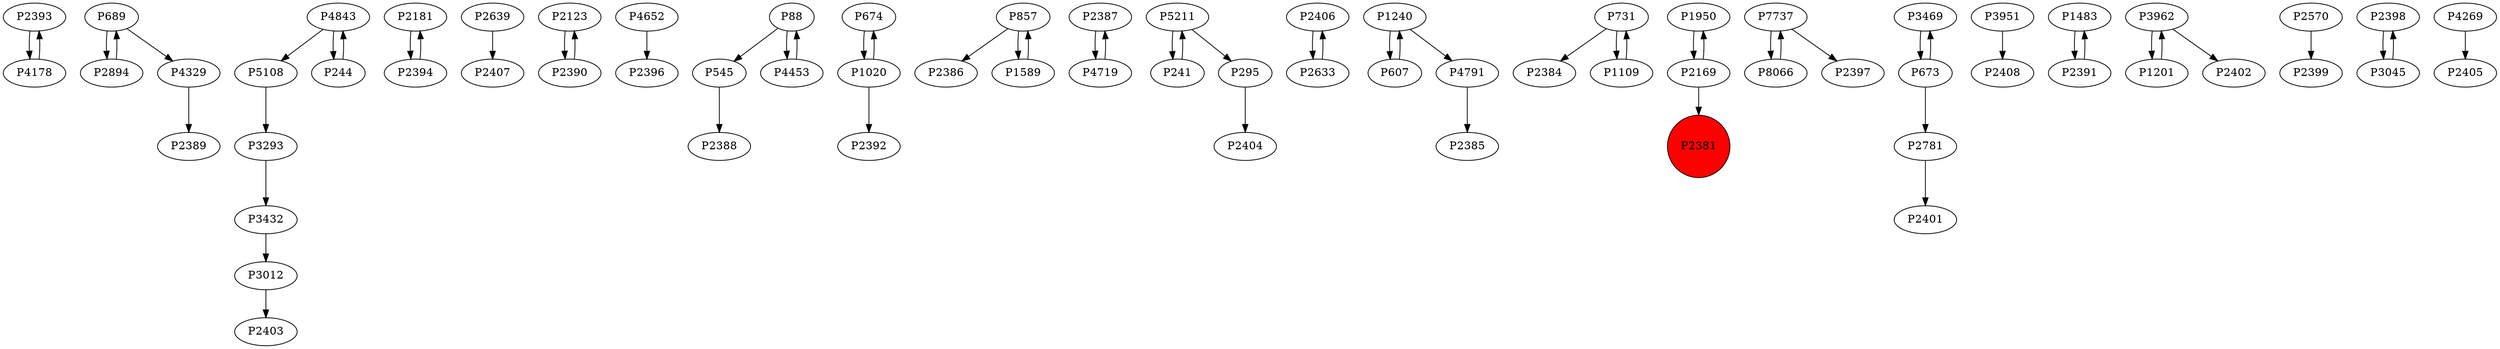 digraph {
	P2393 -> P4178
	P689 -> P2894
	P3432 -> P3012
	P2181 -> P2394
	P2639 -> P2407
	P2123 -> P2390
	P4652 -> P2396
	P88 -> P545
	P674 -> P1020
	P2894 -> P689
	P857 -> P2386
	P2387 -> P4719
	P5211 -> P241
	P545 -> P2388
	P5108 -> P3293
	P2406 -> P2633
	P1240 -> P607
	P731 -> P2384
	P4329 -> P2389
	P1950 -> P2169
	P7737 -> P8066
	P1020 -> P674
	P88 -> P4453
	P4791 -> P2385
	P3469 -> P673
	P3951 -> P2408
	P1020 -> P2392
	P1483 -> P2391
	P3962 -> P1201
	P295 -> P2404
	P673 -> P3469
	P731 -> P1109
	P4453 -> P88
	P2394 -> P2181
	P3012 -> P2403
	P4843 -> P244
	P2391 -> P1483
	P1201 -> P3962
	P2390 -> P2123
	P2570 -> P2399
	P5211 -> P295
	P4843 -> P5108
	P2169 -> P2381
	P689 -> P4329
	P673 -> P2781
	P4719 -> P2387
	P607 -> P1240
	P2633 -> P2406
	P2169 -> P1950
	P2398 -> P3045
	P3962 -> P2402
	P1240 -> P4791
	P3045 -> P2398
	P1109 -> P731
	P1589 -> P857
	P3293 -> P3432
	P8066 -> P7737
	P7737 -> P2397
	P241 -> P5211
	P2781 -> P2401
	P857 -> P1589
	P4178 -> P2393
	P244 -> P4843
	P4269 -> P2405
	P2381 [shape=circle]
	P2381 [style=filled]
	P2381 [fillcolor=red]
}